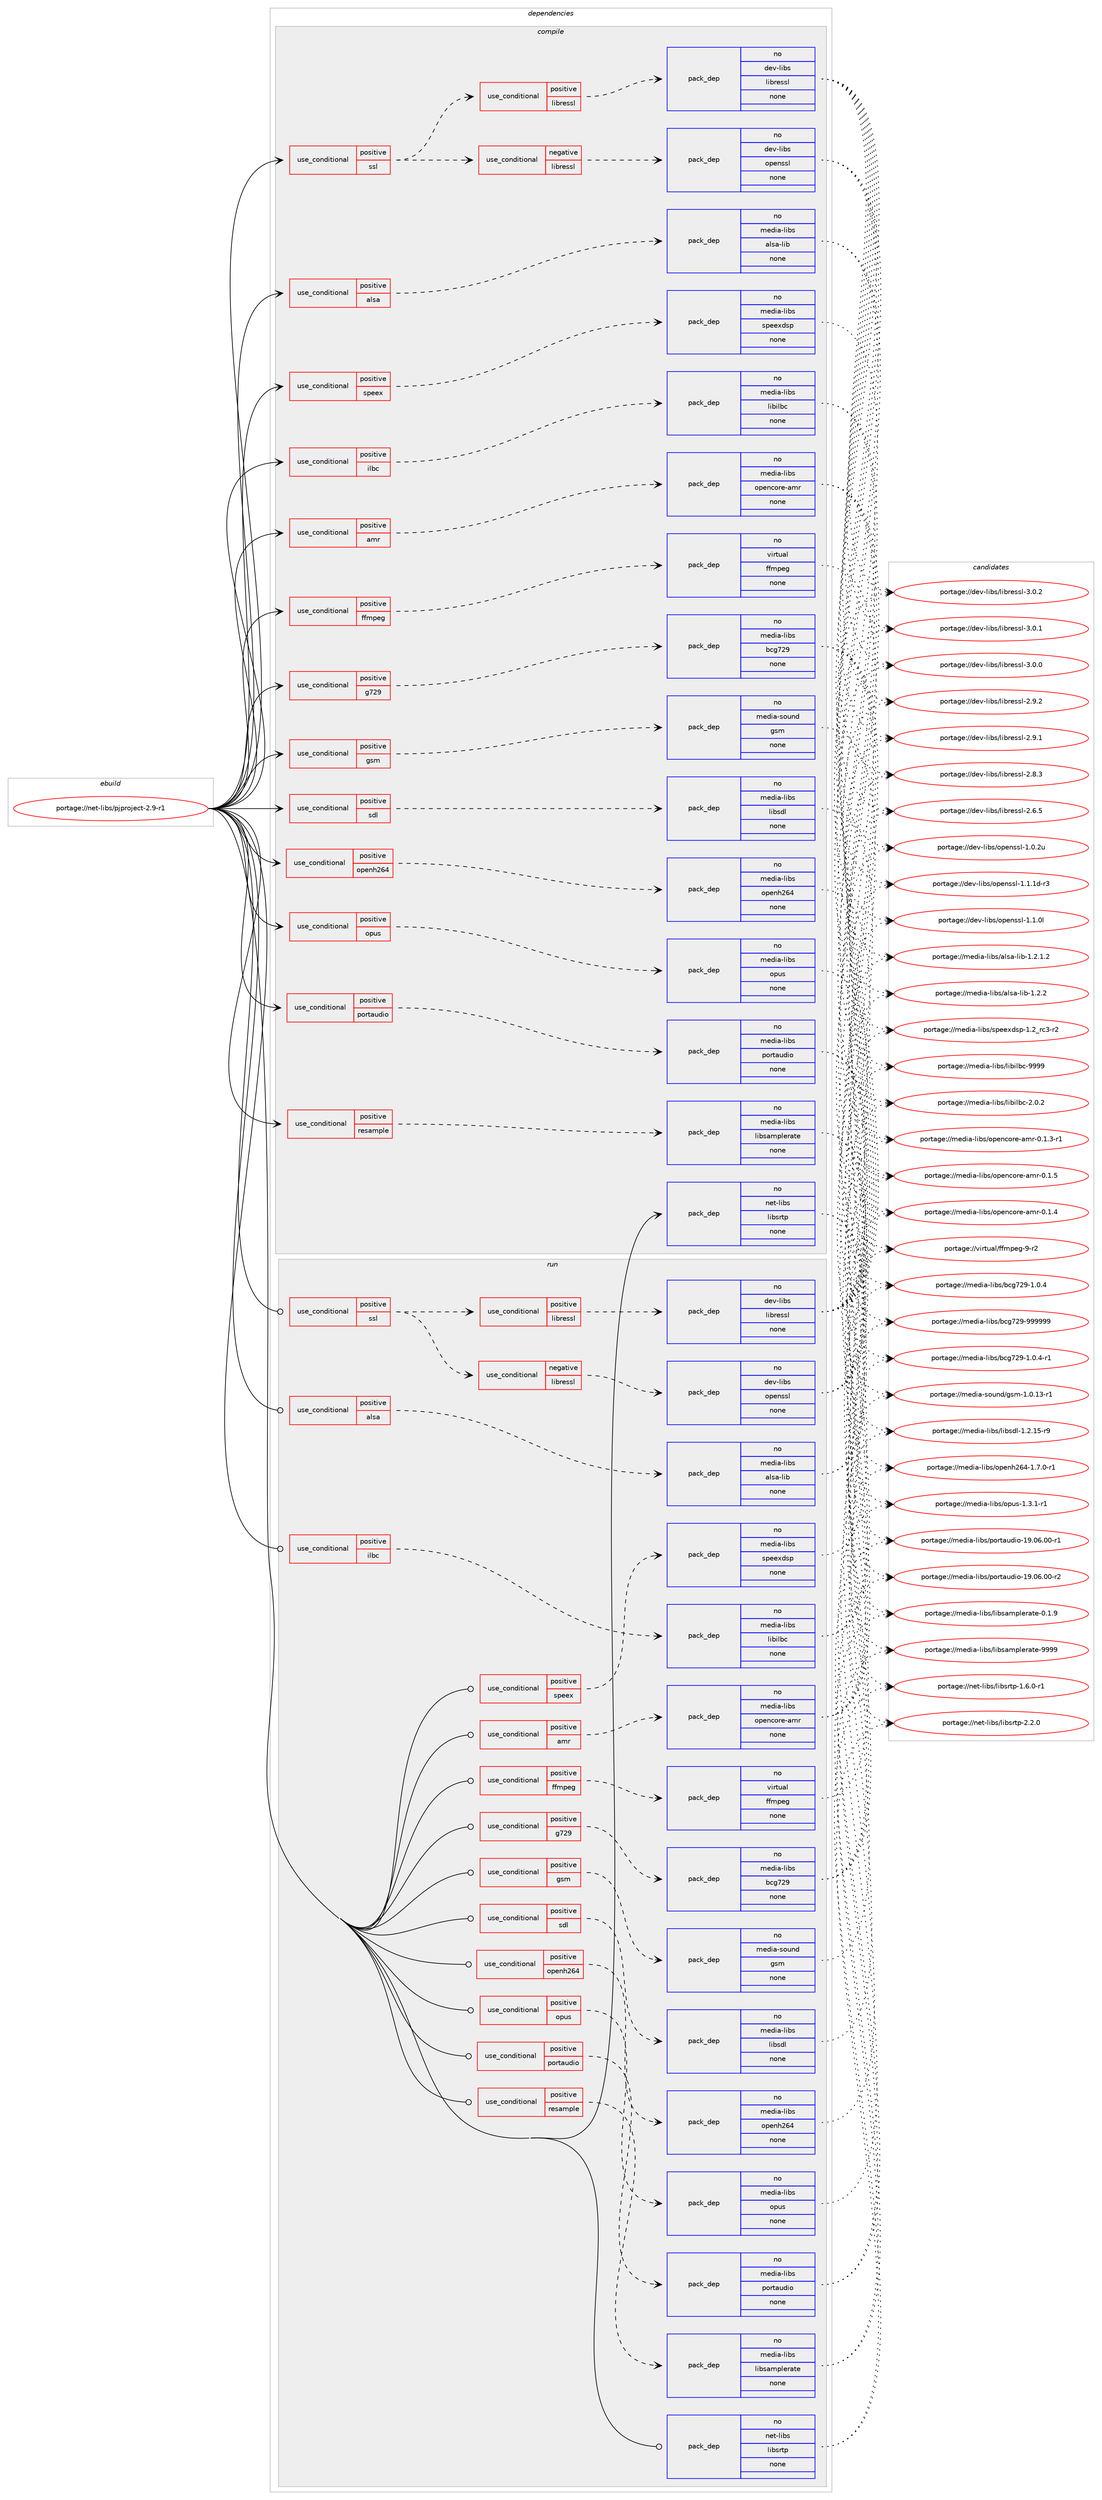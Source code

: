 digraph prolog {

# *************
# Graph options
# *************

newrank=true;
concentrate=true;
compound=true;
graph [rankdir=LR,fontname=Helvetica,fontsize=10,ranksep=1.5];#, ranksep=2.5, nodesep=0.2];
edge  [arrowhead=vee];
node  [fontname=Helvetica,fontsize=10];

# **********
# The ebuild
# **********

subgraph cluster_leftcol {
color=gray;
rank=same;
label=<<i>ebuild</i>>;
id [label="portage://net-libs/pjproject-2.9-r1", color=red, width=4, href="../net-libs/pjproject-2.9-r1.svg"];
}

# ****************
# The dependencies
# ****************

subgraph cluster_midcol {
color=gray;
label=<<i>dependencies</i>>;
subgraph cluster_compile {
fillcolor="#eeeeee";
style=filled;
label=<<i>compile</i>>;
subgraph cond11244 {
dependency57857 [label=<<TABLE BORDER="0" CELLBORDER="1" CELLSPACING="0" CELLPADDING="4"><TR><TD ROWSPAN="3" CELLPADDING="10">use_conditional</TD></TR><TR><TD>positive</TD></TR><TR><TD>alsa</TD></TR></TABLE>>, shape=none, color=red];
subgraph pack45476 {
dependency57858 [label=<<TABLE BORDER="0" CELLBORDER="1" CELLSPACING="0" CELLPADDING="4" WIDTH="220"><TR><TD ROWSPAN="6" CELLPADDING="30">pack_dep</TD></TR><TR><TD WIDTH="110">no</TD></TR><TR><TD>media-libs</TD></TR><TR><TD>alsa-lib</TD></TR><TR><TD>none</TD></TR><TR><TD></TD></TR></TABLE>>, shape=none, color=blue];
}
dependency57857:e -> dependency57858:w [weight=20,style="dashed",arrowhead="vee"];
}
id:e -> dependency57857:w [weight=20,style="solid",arrowhead="vee"];
subgraph cond11245 {
dependency57859 [label=<<TABLE BORDER="0" CELLBORDER="1" CELLSPACING="0" CELLPADDING="4"><TR><TD ROWSPAN="3" CELLPADDING="10">use_conditional</TD></TR><TR><TD>positive</TD></TR><TR><TD>amr</TD></TR></TABLE>>, shape=none, color=red];
subgraph pack45477 {
dependency57860 [label=<<TABLE BORDER="0" CELLBORDER="1" CELLSPACING="0" CELLPADDING="4" WIDTH="220"><TR><TD ROWSPAN="6" CELLPADDING="30">pack_dep</TD></TR><TR><TD WIDTH="110">no</TD></TR><TR><TD>media-libs</TD></TR><TR><TD>opencore-amr</TD></TR><TR><TD>none</TD></TR><TR><TD></TD></TR></TABLE>>, shape=none, color=blue];
}
dependency57859:e -> dependency57860:w [weight=20,style="dashed",arrowhead="vee"];
}
id:e -> dependency57859:w [weight=20,style="solid",arrowhead="vee"];
subgraph cond11246 {
dependency57861 [label=<<TABLE BORDER="0" CELLBORDER="1" CELLSPACING="0" CELLPADDING="4"><TR><TD ROWSPAN="3" CELLPADDING="10">use_conditional</TD></TR><TR><TD>positive</TD></TR><TR><TD>ffmpeg</TD></TR></TABLE>>, shape=none, color=red];
subgraph pack45478 {
dependency57862 [label=<<TABLE BORDER="0" CELLBORDER="1" CELLSPACING="0" CELLPADDING="4" WIDTH="220"><TR><TD ROWSPAN="6" CELLPADDING="30">pack_dep</TD></TR><TR><TD WIDTH="110">no</TD></TR><TR><TD>virtual</TD></TR><TR><TD>ffmpeg</TD></TR><TR><TD>none</TD></TR><TR><TD></TD></TR></TABLE>>, shape=none, color=blue];
}
dependency57861:e -> dependency57862:w [weight=20,style="dashed",arrowhead="vee"];
}
id:e -> dependency57861:w [weight=20,style="solid",arrowhead="vee"];
subgraph cond11247 {
dependency57863 [label=<<TABLE BORDER="0" CELLBORDER="1" CELLSPACING="0" CELLPADDING="4"><TR><TD ROWSPAN="3" CELLPADDING="10">use_conditional</TD></TR><TR><TD>positive</TD></TR><TR><TD>g729</TD></TR></TABLE>>, shape=none, color=red];
subgraph pack45479 {
dependency57864 [label=<<TABLE BORDER="0" CELLBORDER="1" CELLSPACING="0" CELLPADDING="4" WIDTH="220"><TR><TD ROWSPAN="6" CELLPADDING="30">pack_dep</TD></TR><TR><TD WIDTH="110">no</TD></TR><TR><TD>media-libs</TD></TR><TR><TD>bcg729</TD></TR><TR><TD>none</TD></TR><TR><TD></TD></TR></TABLE>>, shape=none, color=blue];
}
dependency57863:e -> dependency57864:w [weight=20,style="dashed",arrowhead="vee"];
}
id:e -> dependency57863:w [weight=20,style="solid",arrowhead="vee"];
subgraph cond11248 {
dependency57865 [label=<<TABLE BORDER="0" CELLBORDER="1" CELLSPACING="0" CELLPADDING="4"><TR><TD ROWSPAN="3" CELLPADDING="10">use_conditional</TD></TR><TR><TD>positive</TD></TR><TR><TD>gsm</TD></TR></TABLE>>, shape=none, color=red];
subgraph pack45480 {
dependency57866 [label=<<TABLE BORDER="0" CELLBORDER="1" CELLSPACING="0" CELLPADDING="4" WIDTH="220"><TR><TD ROWSPAN="6" CELLPADDING="30">pack_dep</TD></TR><TR><TD WIDTH="110">no</TD></TR><TR><TD>media-sound</TD></TR><TR><TD>gsm</TD></TR><TR><TD>none</TD></TR><TR><TD></TD></TR></TABLE>>, shape=none, color=blue];
}
dependency57865:e -> dependency57866:w [weight=20,style="dashed",arrowhead="vee"];
}
id:e -> dependency57865:w [weight=20,style="solid",arrowhead="vee"];
subgraph cond11249 {
dependency57867 [label=<<TABLE BORDER="0" CELLBORDER="1" CELLSPACING="0" CELLPADDING="4"><TR><TD ROWSPAN="3" CELLPADDING="10">use_conditional</TD></TR><TR><TD>positive</TD></TR><TR><TD>ilbc</TD></TR></TABLE>>, shape=none, color=red];
subgraph pack45481 {
dependency57868 [label=<<TABLE BORDER="0" CELLBORDER="1" CELLSPACING="0" CELLPADDING="4" WIDTH="220"><TR><TD ROWSPAN="6" CELLPADDING="30">pack_dep</TD></TR><TR><TD WIDTH="110">no</TD></TR><TR><TD>media-libs</TD></TR><TR><TD>libilbc</TD></TR><TR><TD>none</TD></TR><TR><TD></TD></TR></TABLE>>, shape=none, color=blue];
}
dependency57867:e -> dependency57868:w [weight=20,style="dashed",arrowhead="vee"];
}
id:e -> dependency57867:w [weight=20,style="solid",arrowhead="vee"];
subgraph cond11250 {
dependency57869 [label=<<TABLE BORDER="0" CELLBORDER="1" CELLSPACING="0" CELLPADDING="4"><TR><TD ROWSPAN="3" CELLPADDING="10">use_conditional</TD></TR><TR><TD>positive</TD></TR><TR><TD>openh264</TD></TR></TABLE>>, shape=none, color=red];
subgraph pack45482 {
dependency57870 [label=<<TABLE BORDER="0" CELLBORDER="1" CELLSPACING="0" CELLPADDING="4" WIDTH="220"><TR><TD ROWSPAN="6" CELLPADDING="30">pack_dep</TD></TR><TR><TD WIDTH="110">no</TD></TR><TR><TD>media-libs</TD></TR><TR><TD>openh264</TD></TR><TR><TD>none</TD></TR><TR><TD></TD></TR></TABLE>>, shape=none, color=blue];
}
dependency57869:e -> dependency57870:w [weight=20,style="dashed",arrowhead="vee"];
}
id:e -> dependency57869:w [weight=20,style="solid",arrowhead="vee"];
subgraph cond11251 {
dependency57871 [label=<<TABLE BORDER="0" CELLBORDER="1" CELLSPACING="0" CELLPADDING="4"><TR><TD ROWSPAN="3" CELLPADDING="10">use_conditional</TD></TR><TR><TD>positive</TD></TR><TR><TD>opus</TD></TR></TABLE>>, shape=none, color=red];
subgraph pack45483 {
dependency57872 [label=<<TABLE BORDER="0" CELLBORDER="1" CELLSPACING="0" CELLPADDING="4" WIDTH="220"><TR><TD ROWSPAN="6" CELLPADDING="30">pack_dep</TD></TR><TR><TD WIDTH="110">no</TD></TR><TR><TD>media-libs</TD></TR><TR><TD>opus</TD></TR><TR><TD>none</TD></TR><TR><TD></TD></TR></TABLE>>, shape=none, color=blue];
}
dependency57871:e -> dependency57872:w [weight=20,style="dashed",arrowhead="vee"];
}
id:e -> dependency57871:w [weight=20,style="solid",arrowhead="vee"];
subgraph cond11252 {
dependency57873 [label=<<TABLE BORDER="0" CELLBORDER="1" CELLSPACING="0" CELLPADDING="4"><TR><TD ROWSPAN="3" CELLPADDING="10">use_conditional</TD></TR><TR><TD>positive</TD></TR><TR><TD>portaudio</TD></TR></TABLE>>, shape=none, color=red];
subgraph pack45484 {
dependency57874 [label=<<TABLE BORDER="0" CELLBORDER="1" CELLSPACING="0" CELLPADDING="4" WIDTH="220"><TR><TD ROWSPAN="6" CELLPADDING="30">pack_dep</TD></TR><TR><TD WIDTH="110">no</TD></TR><TR><TD>media-libs</TD></TR><TR><TD>portaudio</TD></TR><TR><TD>none</TD></TR><TR><TD></TD></TR></TABLE>>, shape=none, color=blue];
}
dependency57873:e -> dependency57874:w [weight=20,style="dashed",arrowhead="vee"];
}
id:e -> dependency57873:w [weight=20,style="solid",arrowhead="vee"];
subgraph cond11253 {
dependency57875 [label=<<TABLE BORDER="0" CELLBORDER="1" CELLSPACING="0" CELLPADDING="4"><TR><TD ROWSPAN="3" CELLPADDING="10">use_conditional</TD></TR><TR><TD>positive</TD></TR><TR><TD>resample</TD></TR></TABLE>>, shape=none, color=red];
subgraph pack45485 {
dependency57876 [label=<<TABLE BORDER="0" CELLBORDER="1" CELLSPACING="0" CELLPADDING="4" WIDTH="220"><TR><TD ROWSPAN="6" CELLPADDING="30">pack_dep</TD></TR><TR><TD WIDTH="110">no</TD></TR><TR><TD>media-libs</TD></TR><TR><TD>libsamplerate</TD></TR><TR><TD>none</TD></TR><TR><TD></TD></TR></TABLE>>, shape=none, color=blue];
}
dependency57875:e -> dependency57876:w [weight=20,style="dashed",arrowhead="vee"];
}
id:e -> dependency57875:w [weight=20,style="solid",arrowhead="vee"];
subgraph cond11254 {
dependency57877 [label=<<TABLE BORDER="0" CELLBORDER="1" CELLSPACING="0" CELLPADDING="4"><TR><TD ROWSPAN="3" CELLPADDING="10">use_conditional</TD></TR><TR><TD>positive</TD></TR><TR><TD>sdl</TD></TR></TABLE>>, shape=none, color=red];
subgraph pack45486 {
dependency57878 [label=<<TABLE BORDER="0" CELLBORDER="1" CELLSPACING="0" CELLPADDING="4" WIDTH="220"><TR><TD ROWSPAN="6" CELLPADDING="30">pack_dep</TD></TR><TR><TD WIDTH="110">no</TD></TR><TR><TD>media-libs</TD></TR><TR><TD>libsdl</TD></TR><TR><TD>none</TD></TR><TR><TD></TD></TR></TABLE>>, shape=none, color=blue];
}
dependency57877:e -> dependency57878:w [weight=20,style="dashed",arrowhead="vee"];
}
id:e -> dependency57877:w [weight=20,style="solid",arrowhead="vee"];
subgraph cond11255 {
dependency57879 [label=<<TABLE BORDER="0" CELLBORDER="1" CELLSPACING="0" CELLPADDING="4"><TR><TD ROWSPAN="3" CELLPADDING="10">use_conditional</TD></TR><TR><TD>positive</TD></TR><TR><TD>speex</TD></TR></TABLE>>, shape=none, color=red];
subgraph pack45487 {
dependency57880 [label=<<TABLE BORDER="0" CELLBORDER="1" CELLSPACING="0" CELLPADDING="4" WIDTH="220"><TR><TD ROWSPAN="6" CELLPADDING="30">pack_dep</TD></TR><TR><TD WIDTH="110">no</TD></TR><TR><TD>media-libs</TD></TR><TR><TD>speexdsp</TD></TR><TR><TD>none</TD></TR><TR><TD></TD></TR></TABLE>>, shape=none, color=blue];
}
dependency57879:e -> dependency57880:w [weight=20,style="dashed",arrowhead="vee"];
}
id:e -> dependency57879:w [weight=20,style="solid",arrowhead="vee"];
subgraph cond11256 {
dependency57881 [label=<<TABLE BORDER="0" CELLBORDER="1" CELLSPACING="0" CELLPADDING="4"><TR><TD ROWSPAN="3" CELLPADDING="10">use_conditional</TD></TR><TR><TD>positive</TD></TR><TR><TD>ssl</TD></TR></TABLE>>, shape=none, color=red];
subgraph cond11257 {
dependency57882 [label=<<TABLE BORDER="0" CELLBORDER="1" CELLSPACING="0" CELLPADDING="4"><TR><TD ROWSPAN="3" CELLPADDING="10">use_conditional</TD></TR><TR><TD>negative</TD></TR><TR><TD>libressl</TD></TR></TABLE>>, shape=none, color=red];
subgraph pack45488 {
dependency57883 [label=<<TABLE BORDER="0" CELLBORDER="1" CELLSPACING="0" CELLPADDING="4" WIDTH="220"><TR><TD ROWSPAN="6" CELLPADDING="30">pack_dep</TD></TR><TR><TD WIDTH="110">no</TD></TR><TR><TD>dev-libs</TD></TR><TR><TD>openssl</TD></TR><TR><TD>none</TD></TR><TR><TD></TD></TR></TABLE>>, shape=none, color=blue];
}
dependency57882:e -> dependency57883:w [weight=20,style="dashed",arrowhead="vee"];
}
dependency57881:e -> dependency57882:w [weight=20,style="dashed",arrowhead="vee"];
subgraph cond11258 {
dependency57884 [label=<<TABLE BORDER="0" CELLBORDER="1" CELLSPACING="0" CELLPADDING="4"><TR><TD ROWSPAN="3" CELLPADDING="10">use_conditional</TD></TR><TR><TD>positive</TD></TR><TR><TD>libressl</TD></TR></TABLE>>, shape=none, color=red];
subgraph pack45489 {
dependency57885 [label=<<TABLE BORDER="0" CELLBORDER="1" CELLSPACING="0" CELLPADDING="4" WIDTH="220"><TR><TD ROWSPAN="6" CELLPADDING="30">pack_dep</TD></TR><TR><TD WIDTH="110">no</TD></TR><TR><TD>dev-libs</TD></TR><TR><TD>libressl</TD></TR><TR><TD>none</TD></TR><TR><TD></TD></TR></TABLE>>, shape=none, color=blue];
}
dependency57884:e -> dependency57885:w [weight=20,style="dashed",arrowhead="vee"];
}
dependency57881:e -> dependency57884:w [weight=20,style="dashed",arrowhead="vee"];
}
id:e -> dependency57881:w [weight=20,style="solid",arrowhead="vee"];
subgraph pack45490 {
dependency57886 [label=<<TABLE BORDER="0" CELLBORDER="1" CELLSPACING="0" CELLPADDING="4" WIDTH="220"><TR><TD ROWSPAN="6" CELLPADDING="30">pack_dep</TD></TR><TR><TD WIDTH="110">no</TD></TR><TR><TD>net-libs</TD></TR><TR><TD>libsrtp</TD></TR><TR><TD>none</TD></TR><TR><TD></TD></TR></TABLE>>, shape=none, color=blue];
}
id:e -> dependency57886:w [weight=20,style="solid",arrowhead="vee"];
}
subgraph cluster_compileandrun {
fillcolor="#eeeeee";
style=filled;
label=<<i>compile and run</i>>;
}
subgraph cluster_run {
fillcolor="#eeeeee";
style=filled;
label=<<i>run</i>>;
subgraph cond11259 {
dependency57887 [label=<<TABLE BORDER="0" CELLBORDER="1" CELLSPACING="0" CELLPADDING="4"><TR><TD ROWSPAN="3" CELLPADDING="10">use_conditional</TD></TR><TR><TD>positive</TD></TR><TR><TD>alsa</TD></TR></TABLE>>, shape=none, color=red];
subgraph pack45491 {
dependency57888 [label=<<TABLE BORDER="0" CELLBORDER="1" CELLSPACING="0" CELLPADDING="4" WIDTH="220"><TR><TD ROWSPAN="6" CELLPADDING="30">pack_dep</TD></TR><TR><TD WIDTH="110">no</TD></TR><TR><TD>media-libs</TD></TR><TR><TD>alsa-lib</TD></TR><TR><TD>none</TD></TR><TR><TD></TD></TR></TABLE>>, shape=none, color=blue];
}
dependency57887:e -> dependency57888:w [weight=20,style="dashed",arrowhead="vee"];
}
id:e -> dependency57887:w [weight=20,style="solid",arrowhead="odot"];
subgraph cond11260 {
dependency57889 [label=<<TABLE BORDER="0" CELLBORDER="1" CELLSPACING="0" CELLPADDING="4"><TR><TD ROWSPAN="3" CELLPADDING="10">use_conditional</TD></TR><TR><TD>positive</TD></TR><TR><TD>amr</TD></TR></TABLE>>, shape=none, color=red];
subgraph pack45492 {
dependency57890 [label=<<TABLE BORDER="0" CELLBORDER="1" CELLSPACING="0" CELLPADDING="4" WIDTH="220"><TR><TD ROWSPAN="6" CELLPADDING="30">pack_dep</TD></TR><TR><TD WIDTH="110">no</TD></TR><TR><TD>media-libs</TD></TR><TR><TD>opencore-amr</TD></TR><TR><TD>none</TD></TR><TR><TD></TD></TR></TABLE>>, shape=none, color=blue];
}
dependency57889:e -> dependency57890:w [weight=20,style="dashed",arrowhead="vee"];
}
id:e -> dependency57889:w [weight=20,style="solid",arrowhead="odot"];
subgraph cond11261 {
dependency57891 [label=<<TABLE BORDER="0" CELLBORDER="1" CELLSPACING="0" CELLPADDING="4"><TR><TD ROWSPAN="3" CELLPADDING="10">use_conditional</TD></TR><TR><TD>positive</TD></TR><TR><TD>ffmpeg</TD></TR></TABLE>>, shape=none, color=red];
subgraph pack45493 {
dependency57892 [label=<<TABLE BORDER="0" CELLBORDER="1" CELLSPACING="0" CELLPADDING="4" WIDTH="220"><TR><TD ROWSPAN="6" CELLPADDING="30">pack_dep</TD></TR><TR><TD WIDTH="110">no</TD></TR><TR><TD>virtual</TD></TR><TR><TD>ffmpeg</TD></TR><TR><TD>none</TD></TR><TR><TD></TD></TR></TABLE>>, shape=none, color=blue];
}
dependency57891:e -> dependency57892:w [weight=20,style="dashed",arrowhead="vee"];
}
id:e -> dependency57891:w [weight=20,style="solid",arrowhead="odot"];
subgraph cond11262 {
dependency57893 [label=<<TABLE BORDER="0" CELLBORDER="1" CELLSPACING="0" CELLPADDING="4"><TR><TD ROWSPAN="3" CELLPADDING="10">use_conditional</TD></TR><TR><TD>positive</TD></TR><TR><TD>g729</TD></TR></TABLE>>, shape=none, color=red];
subgraph pack45494 {
dependency57894 [label=<<TABLE BORDER="0" CELLBORDER="1" CELLSPACING="0" CELLPADDING="4" WIDTH="220"><TR><TD ROWSPAN="6" CELLPADDING="30">pack_dep</TD></TR><TR><TD WIDTH="110">no</TD></TR><TR><TD>media-libs</TD></TR><TR><TD>bcg729</TD></TR><TR><TD>none</TD></TR><TR><TD></TD></TR></TABLE>>, shape=none, color=blue];
}
dependency57893:e -> dependency57894:w [weight=20,style="dashed",arrowhead="vee"];
}
id:e -> dependency57893:w [weight=20,style="solid",arrowhead="odot"];
subgraph cond11263 {
dependency57895 [label=<<TABLE BORDER="0" CELLBORDER="1" CELLSPACING="0" CELLPADDING="4"><TR><TD ROWSPAN="3" CELLPADDING="10">use_conditional</TD></TR><TR><TD>positive</TD></TR><TR><TD>gsm</TD></TR></TABLE>>, shape=none, color=red];
subgraph pack45495 {
dependency57896 [label=<<TABLE BORDER="0" CELLBORDER="1" CELLSPACING="0" CELLPADDING="4" WIDTH="220"><TR><TD ROWSPAN="6" CELLPADDING="30">pack_dep</TD></TR><TR><TD WIDTH="110">no</TD></TR><TR><TD>media-sound</TD></TR><TR><TD>gsm</TD></TR><TR><TD>none</TD></TR><TR><TD></TD></TR></TABLE>>, shape=none, color=blue];
}
dependency57895:e -> dependency57896:w [weight=20,style="dashed",arrowhead="vee"];
}
id:e -> dependency57895:w [weight=20,style="solid",arrowhead="odot"];
subgraph cond11264 {
dependency57897 [label=<<TABLE BORDER="0" CELLBORDER="1" CELLSPACING="0" CELLPADDING="4"><TR><TD ROWSPAN="3" CELLPADDING="10">use_conditional</TD></TR><TR><TD>positive</TD></TR><TR><TD>ilbc</TD></TR></TABLE>>, shape=none, color=red];
subgraph pack45496 {
dependency57898 [label=<<TABLE BORDER="0" CELLBORDER="1" CELLSPACING="0" CELLPADDING="4" WIDTH="220"><TR><TD ROWSPAN="6" CELLPADDING="30">pack_dep</TD></TR><TR><TD WIDTH="110">no</TD></TR><TR><TD>media-libs</TD></TR><TR><TD>libilbc</TD></TR><TR><TD>none</TD></TR><TR><TD></TD></TR></TABLE>>, shape=none, color=blue];
}
dependency57897:e -> dependency57898:w [weight=20,style="dashed",arrowhead="vee"];
}
id:e -> dependency57897:w [weight=20,style="solid",arrowhead="odot"];
subgraph cond11265 {
dependency57899 [label=<<TABLE BORDER="0" CELLBORDER="1" CELLSPACING="0" CELLPADDING="4"><TR><TD ROWSPAN="3" CELLPADDING="10">use_conditional</TD></TR><TR><TD>positive</TD></TR><TR><TD>openh264</TD></TR></TABLE>>, shape=none, color=red];
subgraph pack45497 {
dependency57900 [label=<<TABLE BORDER="0" CELLBORDER="1" CELLSPACING="0" CELLPADDING="4" WIDTH="220"><TR><TD ROWSPAN="6" CELLPADDING="30">pack_dep</TD></TR><TR><TD WIDTH="110">no</TD></TR><TR><TD>media-libs</TD></TR><TR><TD>openh264</TD></TR><TR><TD>none</TD></TR><TR><TD></TD></TR></TABLE>>, shape=none, color=blue];
}
dependency57899:e -> dependency57900:w [weight=20,style="dashed",arrowhead="vee"];
}
id:e -> dependency57899:w [weight=20,style="solid",arrowhead="odot"];
subgraph cond11266 {
dependency57901 [label=<<TABLE BORDER="0" CELLBORDER="1" CELLSPACING="0" CELLPADDING="4"><TR><TD ROWSPAN="3" CELLPADDING="10">use_conditional</TD></TR><TR><TD>positive</TD></TR><TR><TD>opus</TD></TR></TABLE>>, shape=none, color=red];
subgraph pack45498 {
dependency57902 [label=<<TABLE BORDER="0" CELLBORDER="1" CELLSPACING="0" CELLPADDING="4" WIDTH="220"><TR><TD ROWSPAN="6" CELLPADDING="30">pack_dep</TD></TR><TR><TD WIDTH="110">no</TD></TR><TR><TD>media-libs</TD></TR><TR><TD>opus</TD></TR><TR><TD>none</TD></TR><TR><TD></TD></TR></TABLE>>, shape=none, color=blue];
}
dependency57901:e -> dependency57902:w [weight=20,style="dashed",arrowhead="vee"];
}
id:e -> dependency57901:w [weight=20,style="solid",arrowhead="odot"];
subgraph cond11267 {
dependency57903 [label=<<TABLE BORDER="0" CELLBORDER="1" CELLSPACING="0" CELLPADDING="4"><TR><TD ROWSPAN="3" CELLPADDING="10">use_conditional</TD></TR><TR><TD>positive</TD></TR><TR><TD>portaudio</TD></TR></TABLE>>, shape=none, color=red];
subgraph pack45499 {
dependency57904 [label=<<TABLE BORDER="0" CELLBORDER="1" CELLSPACING="0" CELLPADDING="4" WIDTH="220"><TR><TD ROWSPAN="6" CELLPADDING="30">pack_dep</TD></TR><TR><TD WIDTH="110">no</TD></TR><TR><TD>media-libs</TD></TR><TR><TD>portaudio</TD></TR><TR><TD>none</TD></TR><TR><TD></TD></TR></TABLE>>, shape=none, color=blue];
}
dependency57903:e -> dependency57904:w [weight=20,style="dashed",arrowhead="vee"];
}
id:e -> dependency57903:w [weight=20,style="solid",arrowhead="odot"];
subgraph cond11268 {
dependency57905 [label=<<TABLE BORDER="0" CELLBORDER="1" CELLSPACING="0" CELLPADDING="4"><TR><TD ROWSPAN="3" CELLPADDING="10">use_conditional</TD></TR><TR><TD>positive</TD></TR><TR><TD>resample</TD></TR></TABLE>>, shape=none, color=red];
subgraph pack45500 {
dependency57906 [label=<<TABLE BORDER="0" CELLBORDER="1" CELLSPACING="0" CELLPADDING="4" WIDTH="220"><TR><TD ROWSPAN="6" CELLPADDING="30">pack_dep</TD></TR><TR><TD WIDTH="110">no</TD></TR><TR><TD>media-libs</TD></TR><TR><TD>libsamplerate</TD></TR><TR><TD>none</TD></TR><TR><TD></TD></TR></TABLE>>, shape=none, color=blue];
}
dependency57905:e -> dependency57906:w [weight=20,style="dashed",arrowhead="vee"];
}
id:e -> dependency57905:w [weight=20,style="solid",arrowhead="odot"];
subgraph cond11269 {
dependency57907 [label=<<TABLE BORDER="0" CELLBORDER="1" CELLSPACING="0" CELLPADDING="4"><TR><TD ROWSPAN="3" CELLPADDING="10">use_conditional</TD></TR><TR><TD>positive</TD></TR><TR><TD>sdl</TD></TR></TABLE>>, shape=none, color=red];
subgraph pack45501 {
dependency57908 [label=<<TABLE BORDER="0" CELLBORDER="1" CELLSPACING="0" CELLPADDING="4" WIDTH="220"><TR><TD ROWSPAN="6" CELLPADDING="30">pack_dep</TD></TR><TR><TD WIDTH="110">no</TD></TR><TR><TD>media-libs</TD></TR><TR><TD>libsdl</TD></TR><TR><TD>none</TD></TR><TR><TD></TD></TR></TABLE>>, shape=none, color=blue];
}
dependency57907:e -> dependency57908:w [weight=20,style="dashed",arrowhead="vee"];
}
id:e -> dependency57907:w [weight=20,style="solid",arrowhead="odot"];
subgraph cond11270 {
dependency57909 [label=<<TABLE BORDER="0" CELLBORDER="1" CELLSPACING="0" CELLPADDING="4"><TR><TD ROWSPAN="3" CELLPADDING="10">use_conditional</TD></TR><TR><TD>positive</TD></TR><TR><TD>speex</TD></TR></TABLE>>, shape=none, color=red];
subgraph pack45502 {
dependency57910 [label=<<TABLE BORDER="0" CELLBORDER="1" CELLSPACING="0" CELLPADDING="4" WIDTH="220"><TR><TD ROWSPAN="6" CELLPADDING="30">pack_dep</TD></TR><TR><TD WIDTH="110">no</TD></TR><TR><TD>media-libs</TD></TR><TR><TD>speexdsp</TD></TR><TR><TD>none</TD></TR><TR><TD></TD></TR></TABLE>>, shape=none, color=blue];
}
dependency57909:e -> dependency57910:w [weight=20,style="dashed",arrowhead="vee"];
}
id:e -> dependency57909:w [weight=20,style="solid",arrowhead="odot"];
subgraph cond11271 {
dependency57911 [label=<<TABLE BORDER="0" CELLBORDER="1" CELLSPACING="0" CELLPADDING="4"><TR><TD ROWSPAN="3" CELLPADDING="10">use_conditional</TD></TR><TR><TD>positive</TD></TR><TR><TD>ssl</TD></TR></TABLE>>, shape=none, color=red];
subgraph cond11272 {
dependency57912 [label=<<TABLE BORDER="0" CELLBORDER="1" CELLSPACING="0" CELLPADDING="4"><TR><TD ROWSPAN="3" CELLPADDING="10">use_conditional</TD></TR><TR><TD>negative</TD></TR><TR><TD>libressl</TD></TR></TABLE>>, shape=none, color=red];
subgraph pack45503 {
dependency57913 [label=<<TABLE BORDER="0" CELLBORDER="1" CELLSPACING="0" CELLPADDING="4" WIDTH="220"><TR><TD ROWSPAN="6" CELLPADDING="30">pack_dep</TD></TR><TR><TD WIDTH="110">no</TD></TR><TR><TD>dev-libs</TD></TR><TR><TD>openssl</TD></TR><TR><TD>none</TD></TR><TR><TD></TD></TR></TABLE>>, shape=none, color=blue];
}
dependency57912:e -> dependency57913:w [weight=20,style="dashed",arrowhead="vee"];
}
dependency57911:e -> dependency57912:w [weight=20,style="dashed",arrowhead="vee"];
subgraph cond11273 {
dependency57914 [label=<<TABLE BORDER="0" CELLBORDER="1" CELLSPACING="0" CELLPADDING="4"><TR><TD ROWSPAN="3" CELLPADDING="10">use_conditional</TD></TR><TR><TD>positive</TD></TR><TR><TD>libressl</TD></TR></TABLE>>, shape=none, color=red];
subgraph pack45504 {
dependency57915 [label=<<TABLE BORDER="0" CELLBORDER="1" CELLSPACING="0" CELLPADDING="4" WIDTH="220"><TR><TD ROWSPAN="6" CELLPADDING="30">pack_dep</TD></TR><TR><TD WIDTH="110">no</TD></TR><TR><TD>dev-libs</TD></TR><TR><TD>libressl</TD></TR><TR><TD>none</TD></TR><TR><TD></TD></TR></TABLE>>, shape=none, color=blue];
}
dependency57914:e -> dependency57915:w [weight=20,style="dashed",arrowhead="vee"];
}
dependency57911:e -> dependency57914:w [weight=20,style="dashed",arrowhead="vee"];
}
id:e -> dependency57911:w [weight=20,style="solid",arrowhead="odot"];
subgraph pack45505 {
dependency57916 [label=<<TABLE BORDER="0" CELLBORDER="1" CELLSPACING="0" CELLPADDING="4" WIDTH="220"><TR><TD ROWSPAN="6" CELLPADDING="30">pack_dep</TD></TR><TR><TD WIDTH="110">no</TD></TR><TR><TD>net-libs</TD></TR><TR><TD>libsrtp</TD></TR><TR><TD>none</TD></TR><TR><TD></TD></TR></TABLE>>, shape=none, color=blue];
}
id:e -> dependency57916:w [weight=20,style="solid",arrowhead="odot"];
}
}

# **************
# The candidates
# **************

subgraph cluster_choices {
rank=same;
color=gray;
label=<<i>candidates</i>>;

subgraph choice45476 {
color=black;
nodesep=1;
choice1091011001059745108105981154797108115974510810598454946504650 [label="portage://media-libs/alsa-lib-1.2.2", color=red, width=4,href="../media-libs/alsa-lib-1.2.2.svg"];
choice10910110010597451081059811547971081159745108105984549465046494650 [label="portage://media-libs/alsa-lib-1.2.1.2", color=red, width=4,href="../media-libs/alsa-lib-1.2.1.2.svg"];
dependency57858:e -> choice1091011001059745108105981154797108115974510810598454946504650:w [style=dotted,weight="100"];
dependency57858:e -> choice10910110010597451081059811547971081159745108105984549465046494650:w [style=dotted,weight="100"];
}
subgraph choice45477 {
color=black;
nodesep=1;
choice10910110010597451081059811547111112101110991111141014597109114454846494653 [label="portage://media-libs/opencore-amr-0.1.5", color=red, width=4,href="../media-libs/opencore-amr-0.1.5.svg"];
choice10910110010597451081059811547111112101110991111141014597109114454846494652 [label="portage://media-libs/opencore-amr-0.1.4", color=red, width=4,href="../media-libs/opencore-amr-0.1.4.svg"];
choice109101100105974510810598115471111121011109911111410145971091144548464946514511449 [label="portage://media-libs/opencore-amr-0.1.3-r1", color=red, width=4,href="../media-libs/opencore-amr-0.1.3-r1.svg"];
dependency57860:e -> choice10910110010597451081059811547111112101110991111141014597109114454846494653:w [style=dotted,weight="100"];
dependency57860:e -> choice10910110010597451081059811547111112101110991111141014597109114454846494652:w [style=dotted,weight="100"];
dependency57860:e -> choice109101100105974510810598115471111121011109911111410145971091144548464946514511449:w [style=dotted,weight="100"];
}
subgraph choice45478 {
color=black;
nodesep=1;
choice118105114116117971084710210210911210110345574511450 [label="portage://virtual/ffmpeg-9-r2", color=red, width=4,href="../virtual/ffmpeg-9-r2.svg"];
dependency57862:e -> choice118105114116117971084710210210911210110345574511450:w [style=dotted,weight="100"];
}
subgraph choice45479 {
color=black;
nodesep=1;
choice10910110010597451081059811547989910355505745575757575757 [label="portage://media-libs/bcg729-999999", color=red, width=4,href="../media-libs/bcg729-999999.svg"];
choice1091011001059745108105981154798991035550574549464846524511449 [label="portage://media-libs/bcg729-1.0.4-r1", color=red, width=4,href="../media-libs/bcg729-1.0.4-r1.svg"];
choice109101100105974510810598115479899103555057454946484652 [label="portage://media-libs/bcg729-1.0.4", color=red, width=4,href="../media-libs/bcg729-1.0.4.svg"];
dependency57864:e -> choice10910110010597451081059811547989910355505745575757575757:w [style=dotted,weight="100"];
dependency57864:e -> choice1091011001059745108105981154798991035550574549464846524511449:w [style=dotted,weight="100"];
dependency57864:e -> choice109101100105974510810598115479899103555057454946484652:w [style=dotted,weight="100"];
}
subgraph choice45480 {
color=black;
nodesep=1;
choice109101100105974511511111711010047103115109454946484649514511449 [label="portage://media-sound/gsm-1.0.13-r1", color=red, width=4,href="../media-sound/gsm-1.0.13-r1.svg"];
dependency57866:e -> choice109101100105974511511111711010047103115109454946484649514511449:w [style=dotted,weight="100"];
}
subgraph choice45481 {
color=black;
nodesep=1;
choice109101100105974510810598115471081059810510898994557575757 [label="portage://media-libs/libilbc-9999", color=red, width=4,href="../media-libs/libilbc-9999.svg"];
choice10910110010597451081059811547108105981051089899455046484650 [label="portage://media-libs/libilbc-2.0.2", color=red, width=4,href="../media-libs/libilbc-2.0.2.svg"];
dependency57868:e -> choice109101100105974510810598115471081059810510898994557575757:w [style=dotted,weight="100"];
dependency57868:e -> choice10910110010597451081059811547108105981051089899455046484650:w [style=dotted,weight="100"];
}
subgraph choice45482 {
color=black;
nodesep=1;
choice109101100105974510810598115471111121011101045054524549465546484511449 [label="portage://media-libs/openh264-1.7.0-r1", color=red, width=4,href="../media-libs/openh264-1.7.0-r1.svg"];
dependency57870:e -> choice109101100105974510810598115471111121011101045054524549465546484511449:w [style=dotted,weight="100"];
}
subgraph choice45483 {
color=black;
nodesep=1;
choice109101100105974510810598115471111121171154549465146494511449 [label="portage://media-libs/opus-1.3.1-r1", color=red, width=4,href="../media-libs/opus-1.3.1-r1.svg"];
dependency57872:e -> choice109101100105974510810598115471111121171154549465146494511449:w [style=dotted,weight="100"];
}
subgraph choice45484 {
color=black;
nodesep=1;
choice10910110010597451081059811547112111114116971171001051114549574648544648484511450 [label="portage://media-libs/portaudio-19.06.00-r2", color=red, width=4,href="../media-libs/portaudio-19.06.00-r2.svg"];
choice10910110010597451081059811547112111114116971171001051114549574648544648484511449 [label="portage://media-libs/portaudio-19.06.00-r1", color=red, width=4,href="../media-libs/portaudio-19.06.00-r1.svg"];
dependency57874:e -> choice10910110010597451081059811547112111114116971171001051114549574648544648484511450:w [style=dotted,weight="100"];
dependency57874:e -> choice10910110010597451081059811547112111114116971171001051114549574648544648484511449:w [style=dotted,weight="100"];
}
subgraph choice45485 {
color=black;
nodesep=1;
choice109101100105974510810598115471081059811597109112108101114971161014557575757 [label="portage://media-libs/libsamplerate-9999", color=red, width=4,href="../media-libs/libsamplerate-9999.svg"];
choice10910110010597451081059811547108105981159710911210810111497116101454846494657 [label="portage://media-libs/libsamplerate-0.1.9", color=red, width=4,href="../media-libs/libsamplerate-0.1.9.svg"];
dependency57876:e -> choice109101100105974510810598115471081059811597109112108101114971161014557575757:w [style=dotted,weight="100"];
dependency57876:e -> choice10910110010597451081059811547108105981159710911210810111497116101454846494657:w [style=dotted,weight="100"];
}
subgraph choice45486 {
color=black;
nodesep=1;
choice1091011001059745108105981154710810598115100108454946504649534511457 [label="portage://media-libs/libsdl-1.2.15-r9", color=red, width=4,href="../media-libs/libsdl-1.2.15-r9.svg"];
dependency57878:e -> choice1091011001059745108105981154710810598115100108454946504649534511457:w [style=dotted,weight="100"];
}
subgraph choice45487 {
color=black;
nodesep=1;
choice10910110010597451081059811547115112101101120100115112454946509511499514511450 [label="portage://media-libs/speexdsp-1.2_rc3-r2", color=red, width=4,href="../media-libs/speexdsp-1.2_rc3-r2.svg"];
dependency57880:e -> choice10910110010597451081059811547115112101101120100115112454946509511499514511450:w [style=dotted,weight="100"];
}
subgraph choice45488 {
color=black;
nodesep=1;
choice1001011184510810598115471111121011101151151084549464946491004511451 [label="portage://dev-libs/openssl-1.1.1d-r3", color=red, width=4,href="../dev-libs/openssl-1.1.1d-r3.svg"];
choice100101118451081059811547111112101110115115108454946494648108 [label="portage://dev-libs/openssl-1.1.0l", color=red, width=4,href="../dev-libs/openssl-1.1.0l.svg"];
choice100101118451081059811547111112101110115115108454946484650117 [label="portage://dev-libs/openssl-1.0.2u", color=red, width=4,href="../dev-libs/openssl-1.0.2u.svg"];
dependency57883:e -> choice1001011184510810598115471111121011101151151084549464946491004511451:w [style=dotted,weight="100"];
dependency57883:e -> choice100101118451081059811547111112101110115115108454946494648108:w [style=dotted,weight="100"];
dependency57883:e -> choice100101118451081059811547111112101110115115108454946484650117:w [style=dotted,weight="100"];
}
subgraph choice45489 {
color=black;
nodesep=1;
choice10010111845108105981154710810598114101115115108455146484650 [label="portage://dev-libs/libressl-3.0.2", color=red, width=4,href="../dev-libs/libressl-3.0.2.svg"];
choice10010111845108105981154710810598114101115115108455146484649 [label="portage://dev-libs/libressl-3.0.1", color=red, width=4,href="../dev-libs/libressl-3.0.1.svg"];
choice10010111845108105981154710810598114101115115108455146484648 [label="portage://dev-libs/libressl-3.0.0", color=red, width=4,href="../dev-libs/libressl-3.0.0.svg"];
choice10010111845108105981154710810598114101115115108455046574650 [label="portage://dev-libs/libressl-2.9.2", color=red, width=4,href="../dev-libs/libressl-2.9.2.svg"];
choice10010111845108105981154710810598114101115115108455046574649 [label="portage://dev-libs/libressl-2.9.1", color=red, width=4,href="../dev-libs/libressl-2.9.1.svg"];
choice10010111845108105981154710810598114101115115108455046564651 [label="portage://dev-libs/libressl-2.8.3", color=red, width=4,href="../dev-libs/libressl-2.8.3.svg"];
choice10010111845108105981154710810598114101115115108455046544653 [label="portage://dev-libs/libressl-2.6.5", color=red, width=4,href="../dev-libs/libressl-2.6.5.svg"];
dependency57885:e -> choice10010111845108105981154710810598114101115115108455146484650:w [style=dotted,weight="100"];
dependency57885:e -> choice10010111845108105981154710810598114101115115108455146484649:w [style=dotted,weight="100"];
dependency57885:e -> choice10010111845108105981154710810598114101115115108455146484648:w [style=dotted,weight="100"];
dependency57885:e -> choice10010111845108105981154710810598114101115115108455046574650:w [style=dotted,weight="100"];
dependency57885:e -> choice10010111845108105981154710810598114101115115108455046574649:w [style=dotted,weight="100"];
dependency57885:e -> choice10010111845108105981154710810598114101115115108455046564651:w [style=dotted,weight="100"];
dependency57885:e -> choice10010111845108105981154710810598114101115115108455046544653:w [style=dotted,weight="100"];
}
subgraph choice45490 {
color=black;
nodesep=1;
choice11010111645108105981154710810598115114116112455046504648 [label="portage://net-libs/libsrtp-2.2.0", color=red, width=4,href="../net-libs/libsrtp-2.2.0.svg"];
choice110101116451081059811547108105981151141161124549465446484511449 [label="portage://net-libs/libsrtp-1.6.0-r1", color=red, width=4,href="../net-libs/libsrtp-1.6.0-r1.svg"];
dependency57886:e -> choice11010111645108105981154710810598115114116112455046504648:w [style=dotted,weight="100"];
dependency57886:e -> choice110101116451081059811547108105981151141161124549465446484511449:w [style=dotted,weight="100"];
}
subgraph choice45491 {
color=black;
nodesep=1;
choice1091011001059745108105981154797108115974510810598454946504650 [label="portage://media-libs/alsa-lib-1.2.2", color=red, width=4,href="../media-libs/alsa-lib-1.2.2.svg"];
choice10910110010597451081059811547971081159745108105984549465046494650 [label="portage://media-libs/alsa-lib-1.2.1.2", color=red, width=4,href="../media-libs/alsa-lib-1.2.1.2.svg"];
dependency57888:e -> choice1091011001059745108105981154797108115974510810598454946504650:w [style=dotted,weight="100"];
dependency57888:e -> choice10910110010597451081059811547971081159745108105984549465046494650:w [style=dotted,weight="100"];
}
subgraph choice45492 {
color=black;
nodesep=1;
choice10910110010597451081059811547111112101110991111141014597109114454846494653 [label="portage://media-libs/opencore-amr-0.1.5", color=red, width=4,href="../media-libs/opencore-amr-0.1.5.svg"];
choice10910110010597451081059811547111112101110991111141014597109114454846494652 [label="portage://media-libs/opencore-amr-0.1.4", color=red, width=4,href="../media-libs/opencore-amr-0.1.4.svg"];
choice109101100105974510810598115471111121011109911111410145971091144548464946514511449 [label="portage://media-libs/opencore-amr-0.1.3-r1", color=red, width=4,href="../media-libs/opencore-amr-0.1.3-r1.svg"];
dependency57890:e -> choice10910110010597451081059811547111112101110991111141014597109114454846494653:w [style=dotted,weight="100"];
dependency57890:e -> choice10910110010597451081059811547111112101110991111141014597109114454846494652:w [style=dotted,weight="100"];
dependency57890:e -> choice109101100105974510810598115471111121011109911111410145971091144548464946514511449:w [style=dotted,weight="100"];
}
subgraph choice45493 {
color=black;
nodesep=1;
choice118105114116117971084710210210911210110345574511450 [label="portage://virtual/ffmpeg-9-r2", color=red, width=4,href="../virtual/ffmpeg-9-r2.svg"];
dependency57892:e -> choice118105114116117971084710210210911210110345574511450:w [style=dotted,weight="100"];
}
subgraph choice45494 {
color=black;
nodesep=1;
choice10910110010597451081059811547989910355505745575757575757 [label="portage://media-libs/bcg729-999999", color=red, width=4,href="../media-libs/bcg729-999999.svg"];
choice1091011001059745108105981154798991035550574549464846524511449 [label="portage://media-libs/bcg729-1.0.4-r1", color=red, width=4,href="../media-libs/bcg729-1.0.4-r1.svg"];
choice109101100105974510810598115479899103555057454946484652 [label="portage://media-libs/bcg729-1.0.4", color=red, width=4,href="../media-libs/bcg729-1.0.4.svg"];
dependency57894:e -> choice10910110010597451081059811547989910355505745575757575757:w [style=dotted,weight="100"];
dependency57894:e -> choice1091011001059745108105981154798991035550574549464846524511449:w [style=dotted,weight="100"];
dependency57894:e -> choice109101100105974510810598115479899103555057454946484652:w [style=dotted,weight="100"];
}
subgraph choice45495 {
color=black;
nodesep=1;
choice109101100105974511511111711010047103115109454946484649514511449 [label="portage://media-sound/gsm-1.0.13-r1", color=red, width=4,href="../media-sound/gsm-1.0.13-r1.svg"];
dependency57896:e -> choice109101100105974511511111711010047103115109454946484649514511449:w [style=dotted,weight="100"];
}
subgraph choice45496 {
color=black;
nodesep=1;
choice109101100105974510810598115471081059810510898994557575757 [label="portage://media-libs/libilbc-9999", color=red, width=4,href="../media-libs/libilbc-9999.svg"];
choice10910110010597451081059811547108105981051089899455046484650 [label="portage://media-libs/libilbc-2.0.2", color=red, width=4,href="../media-libs/libilbc-2.0.2.svg"];
dependency57898:e -> choice109101100105974510810598115471081059810510898994557575757:w [style=dotted,weight="100"];
dependency57898:e -> choice10910110010597451081059811547108105981051089899455046484650:w [style=dotted,weight="100"];
}
subgraph choice45497 {
color=black;
nodesep=1;
choice109101100105974510810598115471111121011101045054524549465546484511449 [label="portage://media-libs/openh264-1.7.0-r1", color=red, width=4,href="../media-libs/openh264-1.7.0-r1.svg"];
dependency57900:e -> choice109101100105974510810598115471111121011101045054524549465546484511449:w [style=dotted,weight="100"];
}
subgraph choice45498 {
color=black;
nodesep=1;
choice109101100105974510810598115471111121171154549465146494511449 [label="portage://media-libs/opus-1.3.1-r1", color=red, width=4,href="../media-libs/opus-1.3.1-r1.svg"];
dependency57902:e -> choice109101100105974510810598115471111121171154549465146494511449:w [style=dotted,weight="100"];
}
subgraph choice45499 {
color=black;
nodesep=1;
choice10910110010597451081059811547112111114116971171001051114549574648544648484511450 [label="portage://media-libs/portaudio-19.06.00-r2", color=red, width=4,href="../media-libs/portaudio-19.06.00-r2.svg"];
choice10910110010597451081059811547112111114116971171001051114549574648544648484511449 [label="portage://media-libs/portaudio-19.06.00-r1", color=red, width=4,href="../media-libs/portaudio-19.06.00-r1.svg"];
dependency57904:e -> choice10910110010597451081059811547112111114116971171001051114549574648544648484511450:w [style=dotted,weight="100"];
dependency57904:e -> choice10910110010597451081059811547112111114116971171001051114549574648544648484511449:w [style=dotted,weight="100"];
}
subgraph choice45500 {
color=black;
nodesep=1;
choice109101100105974510810598115471081059811597109112108101114971161014557575757 [label="portage://media-libs/libsamplerate-9999", color=red, width=4,href="../media-libs/libsamplerate-9999.svg"];
choice10910110010597451081059811547108105981159710911210810111497116101454846494657 [label="portage://media-libs/libsamplerate-0.1.9", color=red, width=4,href="../media-libs/libsamplerate-0.1.9.svg"];
dependency57906:e -> choice109101100105974510810598115471081059811597109112108101114971161014557575757:w [style=dotted,weight="100"];
dependency57906:e -> choice10910110010597451081059811547108105981159710911210810111497116101454846494657:w [style=dotted,weight="100"];
}
subgraph choice45501 {
color=black;
nodesep=1;
choice1091011001059745108105981154710810598115100108454946504649534511457 [label="portage://media-libs/libsdl-1.2.15-r9", color=red, width=4,href="../media-libs/libsdl-1.2.15-r9.svg"];
dependency57908:e -> choice1091011001059745108105981154710810598115100108454946504649534511457:w [style=dotted,weight="100"];
}
subgraph choice45502 {
color=black;
nodesep=1;
choice10910110010597451081059811547115112101101120100115112454946509511499514511450 [label="portage://media-libs/speexdsp-1.2_rc3-r2", color=red, width=4,href="../media-libs/speexdsp-1.2_rc3-r2.svg"];
dependency57910:e -> choice10910110010597451081059811547115112101101120100115112454946509511499514511450:w [style=dotted,weight="100"];
}
subgraph choice45503 {
color=black;
nodesep=1;
choice1001011184510810598115471111121011101151151084549464946491004511451 [label="portage://dev-libs/openssl-1.1.1d-r3", color=red, width=4,href="../dev-libs/openssl-1.1.1d-r3.svg"];
choice100101118451081059811547111112101110115115108454946494648108 [label="portage://dev-libs/openssl-1.1.0l", color=red, width=4,href="../dev-libs/openssl-1.1.0l.svg"];
choice100101118451081059811547111112101110115115108454946484650117 [label="portage://dev-libs/openssl-1.0.2u", color=red, width=4,href="../dev-libs/openssl-1.0.2u.svg"];
dependency57913:e -> choice1001011184510810598115471111121011101151151084549464946491004511451:w [style=dotted,weight="100"];
dependency57913:e -> choice100101118451081059811547111112101110115115108454946494648108:w [style=dotted,weight="100"];
dependency57913:e -> choice100101118451081059811547111112101110115115108454946484650117:w [style=dotted,weight="100"];
}
subgraph choice45504 {
color=black;
nodesep=1;
choice10010111845108105981154710810598114101115115108455146484650 [label="portage://dev-libs/libressl-3.0.2", color=red, width=4,href="../dev-libs/libressl-3.0.2.svg"];
choice10010111845108105981154710810598114101115115108455146484649 [label="portage://dev-libs/libressl-3.0.1", color=red, width=4,href="../dev-libs/libressl-3.0.1.svg"];
choice10010111845108105981154710810598114101115115108455146484648 [label="portage://dev-libs/libressl-3.0.0", color=red, width=4,href="../dev-libs/libressl-3.0.0.svg"];
choice10010111845108105981154710810598114101115115108455046574650 [label="portage://dev-libs/libressl-2.9.2", color=red, width=4,href="../dev-libs/libressl-2.9.2.svg"];
choice10010111845108105981154710810598114101115115108455046574649 [label="portage://dev-libs/libressl-2.9.1", color=red, width=4,href="../dev-libs/libressl-2.9.1.svg"];
choice10010111845108105981154710810598114101115115108455046564651 [label="portage://dev-libs/libressl-2.8.3", color=red, width=4,href="../dev-libs/libressl-2.8.3.svg"];
choice10010111845108105981154710810598114101115115108455046544653 [label="portage://dev-libs/libressl-2.6.5", color=red, width=4,href="../dev-libs/libressl-2.6.5.svg"];
dependency57915:e -> choice10010111845108105981154710810598114101115115108455146484650:w [style=dotted,weight="100"];
dependency57915:e -> choice10010111845108105981154710810598114101115115108455146484649:w [style=dotted,weight="100"];
dependency57915:e -> choice10010111845108105981154710810598114101115115108455146484648:w [style=dotted,weight="100"];
dependency57915:e -> choice10010111845108105981154710810598114101115115108455046574650:w [style=dotted,weight="100"];
dependency57915:e -> choice10010111845108105981154710810598114101115115108455046574649:w [style=dotted,weight="100"];
dependency57915:e -> choice10010111845108105981154710810598114101115115108455046564651:w [style=dotted,weight="100"];
dependency57915:e -> choice10010111845108105981154710810598114101115115108455046544653:w [style=dotted,weight="100"];
}
subgraph choice45505 {
color=black;
nodesep=1;
choice11010111645108105981154710810598115114116112455046504648 [label="portage://net-libs/libsrtp-2.2.0", color=red, width=4,href="../net-libs/libsrtp-2.2.0.svg"];
choice110101116451081059811547108105981151141161124549465446484511449 [label="portage://net-libs/libsrtp-1.6.0-r1", color=red, width=4,href="../net-libs/libsrtp-1.6.0-r1.svg"];
dependency57916:e -> choice11010111645108105981154710810598115114116112455046504648:w [style=dotted,weight="100"];
dependency57916:e -> choice110101116451081059811547108105981151141161124549465446484511449:w [style=dotted,weight="100"];
}
}

}
